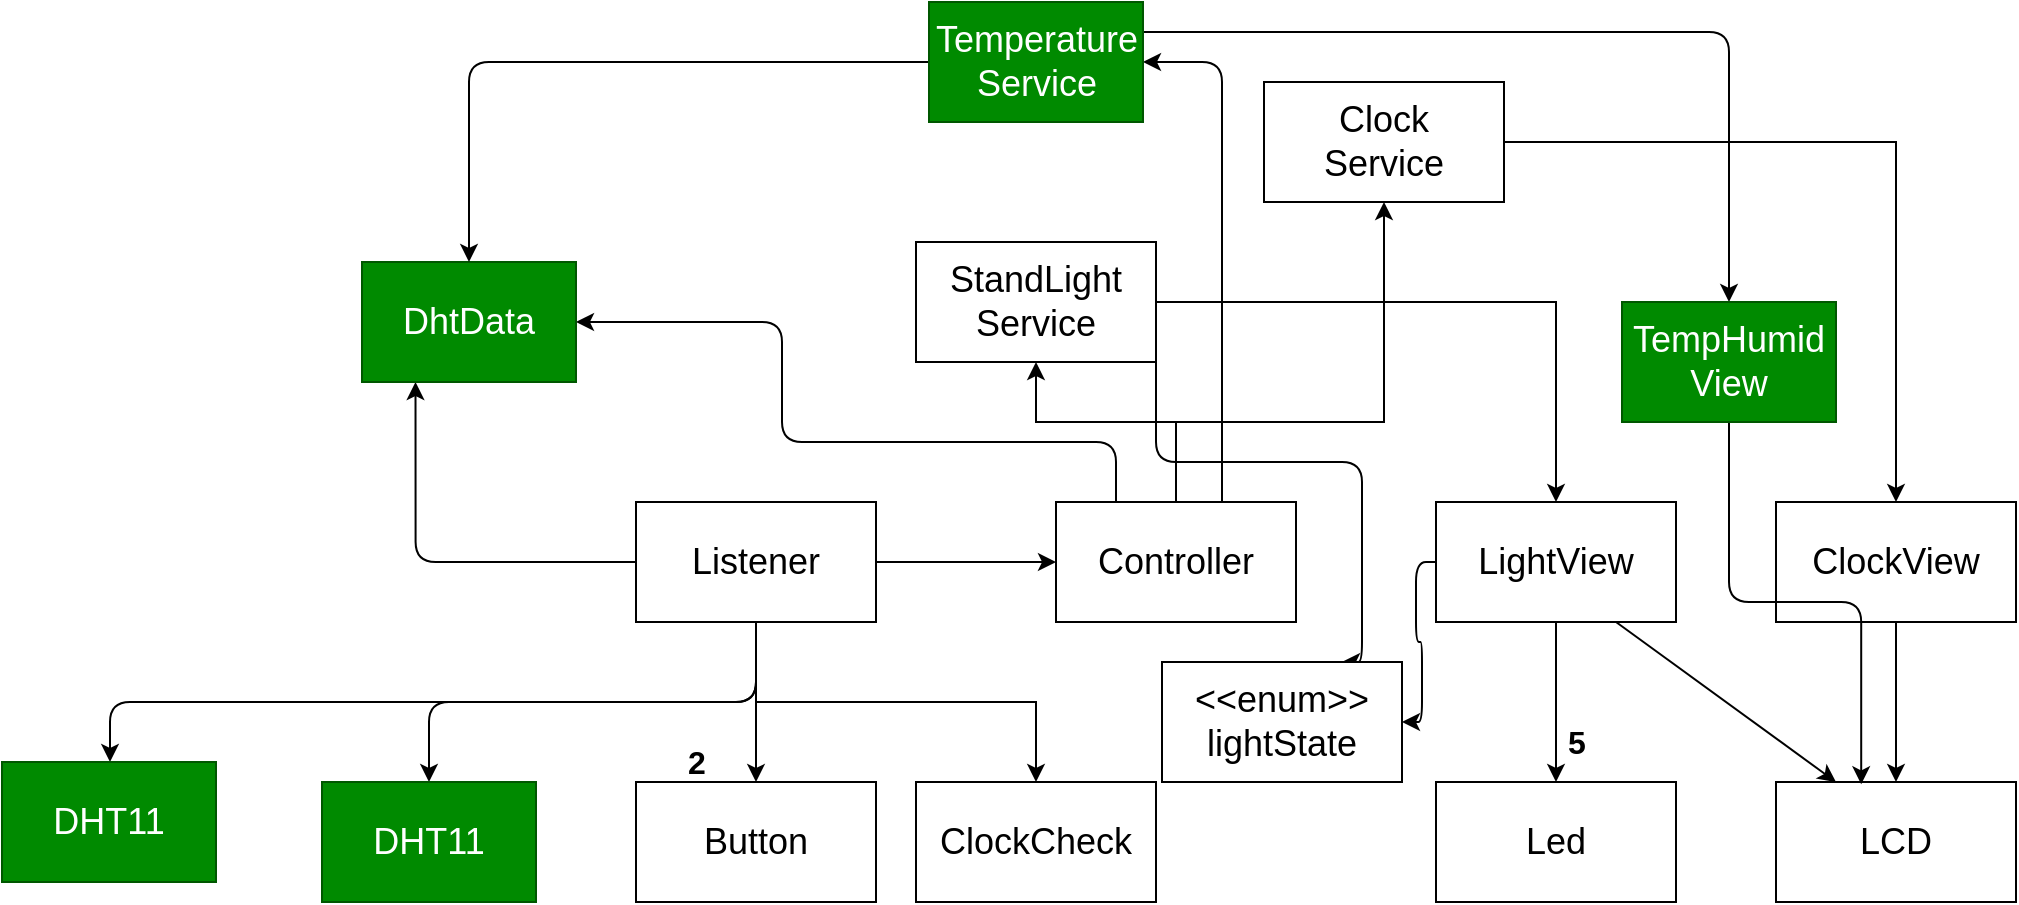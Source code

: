 <mxfile>
    <diagram id="rwZVFnb9-4XuviEcM_qo" name="페이지-1">
        <mxGraphModel dx="2078" dy="346" grid="1" gridSize="10" guides="1" tooltips="1" connect="1" arrows="1" fold="1" page="1" pageScale="1" pageWidth="827" pageHeight="1169" math="0" shadow="0">
            <root>
                <mxCell id="0"/>
                <mxCell id="1" parent="0"/>
                <mxCell id="2" value="Button" style="whiteSpace=wrap;html=1;fontSize=18;" parent="1" vertex="1">
                    <mxGeometry x="137" y="400" width="120" height="60" as="geometry"/>
                </mxCell>
                <mxCell id="6" value="" style="edgeStyle=none;html=1;fontSize=18;" parent="1" source="4" target="2" edge="1">
                    <mxGeometry relative="1" as="geometry"/>
                </mxCell>
                <mxCell id="8" value="" style="edgeStyle=none;html=1;fontSize=18;" parent="1" source="4" target="7" edge="1">
                    <mxGeometry relative="1" as="geometry"/>
                </mxCell>
                <mxCell id="33" style="edgeStyle=orthogonalEdgeStyle;rounded=0;html=1;exitX=0.5;exitY=1;exitDx=0;exitDy=0;entryX=0.5;entryY=0;entryDx=0;entryDy=0;fontSize=16;" parent="1" source="4" target="32" edge="1">
                    <mxGeometry relative="1" as="geometry"/>
                </mxCell>
                <mxCell id="40" style="edgeStyle=orthogonalEdgeStyle;html=1;" parent="1" source="4" target="39" edge="1">
                    <mxGeometry relative="1" as="geometry">
                        <Array as="points">
                            <mxPoint x="197" y="360"/>
                            <mxPoint x="-126" y="360"/>
                        </Array>
                    </mxGeometry>
                </mxCell>
                <mxCell id="JpSZAoGCGu1570imoKka-43" style="edgeStyle=orthogonalEdgeStyle;html=1;entryX=0.25;entryY=1;entryDx=0;entryDy=0;" parent="1" source="4" target="JpSZAoGCGu1570imoKka-41" edge="1">
                    <mxGeometry relative="1" as="geometry"/>
                </mxCell>
                <mxCell id="48" style="edgeStyle=orthogonalEdgeStyle;html=1;exitX=0.5;exitY=1;exitDx=0;exitDy=0;entryX=0.5;entryY=0;entryDx=0;entryDy=0;" edge="1" parent="1" source="4" target="46">
                    <mxGeometry relative="1" as="geometry"/>
                </mxCell>
                <mxCell id="4" value="Listener" style="whiteSpace=wrap;html=1;fontSize=18;" parent="1" vertex="1">
                    <mxGeometry x="137" y="260" width="120" height="60" as="geometry"/>
                </mxCell>
                <mxCell id="24" style="edgeStyle=orthogonalEdgeStyle;rounded=0;html=1;exitX=0.5;exitY=0;exitDx=0;exitDy=0;entryX=0.5;entryY=1;entryDx=0;entryDy=0;fontSize=16;" parent="1" source="7" target="21" edge="1">
                    <mxGeometry relative="1" as="geometry">
                        <Array as="points">
                            <mxPoint x="407" y="220"/>
                            <mxPoint x="511" y="220"/>
                        </Array>
                    </mxGeometry>
                </mxCell>
                <mxCell id="25" style="edgeStyle=orthogonalEdgeStyle;rounded=0;html=1;exitX=0.5;exitY=0;exitDx=0;exitDy=0;entryX=0.5;entryY=1;entryDx=0;entryDy=0;fontSize=16;" parent="1" source="7" target="13" edge="1">
                    <mxGeometry relative="1" as="geometry">
                        <Array as="points">
                            <mxPoint x="407" y="220"/>
                            <mxPoint x="337" y="220"/>
                        </Array>
                    </mxGeometry>
                </mxCell>
                <mxCell id="JpSZAoGCGu1570imoKka-45" style="edgeStyle=orthogonalEdgeStyle;html=1;exitX=0.25;exitY=0;exitDx=0;exitDy=0;entryX=1;entryY=0.5;entryDx=0;entryDy=0;" parent="1" source="7" target="JpSZAoGCGu1570imoKka-41" edge="1">
                    <mxGeometry relative="1" as="geometry">
                        <Array as="points">
                            <mxPoint x="377" y="230"/>
                            <mxPoint x="210" y="230"/>
                            <mxPoint x="210" y="170"/>
                        </Array>
                    </mxGeometry>
                </mxCell>
                <mxCell id="JpSZAoGCGu1570imoKka-46" style="edgeStyle=orthogonalEdgeStyle;html=1;entryX=1;entryY=0.5;entryDx=0;entryDy=0;" parent="1" source="7" target="JpSZAoGCGu1570imoKka-44" edge="1">
                    <mxGeometry relative="1" as="geometry">
                        <Array as="points">
                            <mxPoint x="430" y="40"/>
                        </Array>
                    </mxGeometry>
                </mxCell>
                <mxCell id="7" value="Controller" style="whiteSpace=wrap;html=1;fontSize=18;" parent="1" vertex="1">
                    <mxGeometry x="347" y="260" width="120" height="60" as="geometry"/>
                </mxCell>
                <mxCell id="12" value="" style="edgeStyle=orthogonalEdgeStyle;html=1;fontSize=18;rounded=0;" parent="1" source="9" target="11" edge="1">
                    <mxGeometry relative="1" as="geometry"/>
                </mxCell>
                <mxCell id="34" style="edgeStyle=none;html=1;exitX=0.75;exitY=1;exitDx=0;exitDy=0;entryX=0.25;entryY=0;entryDx=0;entryDy=0;" parent="1" source="9" target="18" edge="1">
                    <mxGeometry relative="1" as="geometry"/>
                </mxCell>
                <mxCell id="45" style="edgeStyle=orthogonalEdgeStyle;html=1;entryX=1;entryY=0.5;entryDx=0;entryDy=0;" parent="1" source="9" target="42" edge="1">
                    <mxGeometry relative="1" as="geometry"/>
                </mxCell>
                <mxCell id="9" value="LightView" style="whiteSpace=wrap;html=1;fontSize=18;" parent="1" vertex="1">
                    <mxGeometry x="537" y="260" width="120" height="60" as="geometry"/>
                </mxCell>
                <mxCell id="11" value="Led" style="whiteSpace=wrap;html=1;fontSize=18;" parent="1" vertex="1">
                    <mxGeometry x="537" y="400" width="120" height="60" as="geometry"/>
                </mxCell>
                <mxCell id="15" style="edgeStyle=orthogonalEdgeStyle;html=1;exitX=1;exitY=0.5;exitDx=0;exitDy=0;entryX=0.5;entryY=0;entryDx=0;entryDy=0;fontSize=18;rounded=0;" parent="1" source="13" target="9" edge="1">
                    <mxGeometry relative="1" as="geometry"/>
                </mxCell>
                <mxCell id="44" style="edgeStyle=orthogonalEdgeStyle;html=1;exitX=1;exitY=1;exitDx=0;exitDy=0;entryX=0.75;entryY=0;entryDx=0;entryDy=0;" parent="1" source="13" target="42" edge="1">
                    <mxGeometry relative="1" as="geometry">
                        <Array as="points">
                            <mxPoint x="397" y="240"/>
                            <mxPoint x="500" y="240"/>
                        </Array>
                    </mxGeometry>
                </mxCell>
                <mxCell id="13" value="StandLight&lt;br&gt;Service" style="whiteSpace=wrap;html=1;fontSize=18;" parent="1" vertex="1">
                    <mxGeometry x="277" y="130" width="120" height="60" as="geometry"/>
                </mxCell>
                <mxCell id="17" value="5" style="text;html=1;align=center;verticalAlign=middle;resizable=0;points=[];autosize=1;strokeColor=none;fillColor=none;fontSize=16;fontStyle=1" parent="1" vertex="1">
                    <mxGeometry x="597" y="370" width="20" height="20" as="geometry"/>
                </mxCell>
                <mxCell id="18" value="LCD" style="whiteSpace=wrap;html=1;fontSize=18;" parent="1" vertex="1">
                    <mxGeometry x="707" y="400" width="120" height="60" as="geometry"/>
                </mxCell>
                <mxCell id="28" style="edgeStyle=orthogonalEdgeStyle;rounded=0;html=1;exitX=1;exitY=0.5;exitDx=0;exitDy=0;entryX=0.5;entryY=0;entryDx=0;entryDy=0;fontSize=16;" parent="1" source="21" target="27" edge="1">
                    <mxGeometry relative="1" as="geometry"/>
                </mxCell>
                <mxCell id="21" value="Clock&lt;br&gt;Service" style="whiteSpace=wrap;html=1;fontSize=18;" parent="1" vertex="1">
                    <mxGeometry x="451" y="50" width="120" height="60" as="geometry"/>
                </mxCell>
                <mxCell id="31" style="edgeStyle=orthogonalEdgeStyle;rounded=0;html=1;exitX=0.5;exitY=1;exitDx=0;exitDy=0;entryX=0.5;entryY=0;entryDx=0;entryDy=0;fontSize=16;" parent="1" source="27" target="18" edge="1">
                    <mxGeometry relative="1" as="geometry"/>
                </mxCell>
                <mxCell id="27" value="ClockView" style="whiteSpace=wrap;html=1;fontSize=18;" parent="1" vertex="1">
                    <mxGeometry x="707" y="260" width="120" height="60" as="geometry"/>
                </mxCell>
                <mxCell id="32" value="ClockCheck" style="whiteSpace=wrap;html=1;fontSize=18;" parent="1" vertex="1">
                    <mxGeometry x="277" y="400" width="120" height="60" as="geometry"/>
                </mxCell>
                <mxCell id="39" value="DHT11" style="whiteSpace=wrap;html=1;fontSize=18;fillColor=#008a00;strokeColor=#005700;fontColor=#ffffff;" parent="1" vertex="1">
                    <mxGeometry x="-180" y="390" width="107" height="60" as="geometry"/>
                </mxCell>
                <mxCell id="41" value="2" style="text;html=1;align=center;verticalAlign=middle;resizable=0;points=[];autosize=1;strokeColor=none;fillColor=none;fontSize=16;fontStyle=1" parent="1" vertex="1">
                    <mxGeometry x="157" y="380" width="20" height="20" as="geometry"/>
                </mxCell>
                <mxCell id="JpSZAoGCGu1570imoKka-41" value="DhtData" style="whiteSpace=wrap;html=1;fontSize=18;fillColor=#008a00;strokeColor=#005700;fontColor=#ffffff;" parent="1" vertex="1">
                    <mxGeometry y="140" width="107" height="60" as="geometry"/>
                </mxCell>
                <mxCell id="JpSZAoGCGu1570imoKka-47" style="edgeStyle=orthogonalEdgeStyle;html=1;" parent="1" source="JpSZAoGCGu1570imoKka-44" target="JpSZAoGCGu1570imoKka-41" edge="1">
                    <mxGeometry relative="1" as="geometry"/>
                </mxCell>
                <mxCell id="JpSZAoGCGu1570imoKka-49" style="edgeStyle=orthogonalEdgeStyle;html=1;exitX=1;exitY=0.25;exitDx=0;exitDy=0;" parent="1" source="JpSZAoGCGu1570imoKka-44" target="JpSZAoGCGu1570imoKka-48" edge="1">
                    <mxGeometry relative="1" as="geometry"/>
                </mxCell>
                <mxCell id="JpSZAoGCGu1570imoKka-44" value="Temperature&lt;br&gt;Service" style="whiteSpace=wrap;html=1;fontSize=18;fillColor=#008a00;strokeColor=#005700;fontColor=#ffffff;" parent="1" vertex="1">
                    <mxGeometry x="283.5" y="10" width="107" height="60" as="geometry"/>
                </mxCell>
                <mxCell id="JpSZAoGCGu1570imoKka-50" style="edgeStyle=orthogonalEdgeStyle;html=1;exitX=0.5;exitY=1;exitDx=0;exitDy=0;entryX=0.355;entryY=0.019;entryDx=0;entryDy=0;entryPerimeter=0;" parent="1" source="JpSZAoGCGu1570imoKka-48" target="18" edge="1">
                    <mxGeometry relative="1" as="geometry"/>
                </mxCell>
                <mxCell id="JpSZAoGCGu1570imoKka-48" value="TempHumid&lt;br&gt;View" style="whiteSpace=wrap;html=1;fontSize=18;fillColor=#008a00;strokeColor=#005700;fontColor=#ffffff;" parent="1" vertex="1">
                    <mxGeometry x="630" y="160" width="107" height="60" as="geometry"/>
                </mxCell>
                <mxCell id="42" value="&amp;lt;&amp;lt;enum&amp;gt;&amp;gt;&lt;br&gt;lightState" style="whiteSpace=wrap;html=1;fontSize=18;" parent="1" vertex="1">
                    <mxGeometry x="400" y="340" width="120" height="60" as="geometry"/>
                </mxCell>
                <mxCell id="46" value="DHT11" style="whiteSpace=wrap;html=1;fontSize=18;fillColor=#008a00;strokeColor=#005700;fontColor=#ffffff;" vertex="1" parent="1">
                    <mxGeometry x="-20" y="400" width="107" height="60" as="geometry"/>
                </mxCell>
            </root>
        </mxGraphModel>
    </diagram>
    <diagram id="JMYObuIH1QSER_L9iBrt" name="페이지-2">
        <mxGraphModel dx="636" dy="291" grid="1" gridSize="10" guides="1" tooltips="1" connect="1" arrows="1" fold="1" page="1" pageScale="1" pageWidth="827" pageHeight="1169" math="0" shadow="0">
            <root>
                <mxCell id="Q607Y2rKxZQUFugG3BdK-0"/>
                <mxCell id="Q607Y2rKxZQUFugG3BdK-1" parent="Q607Y2rKxZQUFugG3BdK-0"/>
                <mxCell id="XUThxh31XiLSm-2z7mRA-0" value="Button" style="whiteSpace=wrap;html=1;fontSize=18;" parent="Q607Y2rKxZQUFugG3BdK-1" vertex="1">
                    <mxGeometry x="150" y="220" width="120" height="60" as="geometry"/>
                </mxCell>
                <mxCell id="XUThxh31XiLSm-2z7mRA-1" value="" style="edgeStyle=none;html=1;fontSize=18;" parent="Q607Y2rKxZQUFugG3BdK-1" source="XUThxh31XiLSm-2z7mRA-2" target="XUThxh31XiLSm-2z7mRA-0" edge="1">
                    <mxGeometry relative="1" as="geometry"/>
                </mxCell>
                <mxCell id="Xn4zP_rzqBb-KwKWEkbt-1" style="edgeStyle=orthogonalEdgeStyle;rounded=0;html=1;exitX=1;exitY=0.5;exitDx=0;exitDy=0;fontSize=18;" parent="Q607Y2rKxZQUFugG3BdK-1" source="XUThxh31XiLSm-2z7mRA-2" target="Xn4zP_rzqBb-KwKWEkbt-0" edge="1">
                    <mxGeometry relative="1" as="geometry"/>
                </mxCell>
                <mxCell id="XUThxh31XiLSm-2z7mRA-2" value="Listener" style="whiteSpace=wrap;html=1;fontSize=18;" parent="Q607Y2rKxZQUFugG3BdK-1" vertex="1">
                    <mxGeometry x="150" y="80" width="120" height="60" as="geometry"/>
                </mxCell>
                <mxCell id="XUThxh31XiLSm-2z7mRA-3" value="LED" style="whiteSpace=wrap;html=1;fontSize=18;" parent="Q607Y2rKxZQUFugG3BdK-1" vertex="1">
                    <mxGeometry x="540" y="220" width="120" height="60" as="geometry"/>
                </mxCell>
                <mxCell id="XUThxh31XiLSm-2z7mRA-6" value="이벤트 감시 기능" style="text;html=1;align=center;verticalAlign=middle;resizable=0;points=[];autosize=1;strokeColor=none;fillColor=none;fontSize=18;" parent="Q607Y2rKxZQUFugG3BdK-1" vertex="1">
                    <mxGeometry x="130" y="50" width="150" height="30" as="geometry"/>
                </mxCell>
                <mxCell id="z8fZrk0xQkMEeZACTWGU-1" style="edgeStyle=orthogonalEdgeStyle;rounded=0;html=1;exitX=1;exitY=0.5;exitDx=0;exitDy=0;entryX=0;entryY=0.5;entryDx=0;entryDy=0;fontSize=18;" parent="Q607Y2rKxZQUFugG3BdK-1" source="Xn4zP_rzqBb-KwKWEkbt-0" target="z8fZrk0xQkMEeZACTWGU-0" edge="1">
                    <mxGeometry relative="1" as="geometry"/>
                </mxCell>
                <mxCell id="Xn4zP_rzqBb-KwKWEkbt-0" value="controller" style="whiteSpace=wrap;html=1;fontSize=18;" parent="Q607Y2rKxZQUFugG3BdK-1" vertex="1">
                    <mxGeometry x="350" y="80" width="120" height="60" as="geometry"/>
                </mxCell>
                <mxCell id="z8fZrk0xQkMEeZACTWGU-2" style="edgeStyle=orthogonalEdgeStyle;rounded=0;html=1;exitX=0.5;exitY=1;exitDx=0;exitDy=0;fontSize=18;" parent="Q607Y2rKxZQUFugG3BdK-1" source="z8fZrk0xQkMEeZACTWGU-0" target="XUThxh31XiLSm-2z7mRA-3" edge="1">
                    <mxGeometry relative="1" as="geometry"/>
                </mxCell>
                <mxCell id="z8fZrk0xQkMEeZACTWGU-0" value="View" style="whiteSpace=wrap;html=1;fontSize=18;" parent="Q607Y2rKxZQUFugG3BdK-1" vertex="1">
                    <mxGeometry x="540" y="80" width="120" height="60" as="geometry"/>
                </mxCell>
                <mxCell id="Mj13Q_bmfDrJVbiAXAjX-0" value="Data 분배" style="text;html=1;align=center;verticalAlign=middle;resizable=0;points=[];autosize=1;strokeColor=none;fillColor=none;fontSize=18;" parent="Q607Y2rKxZQUFugG3BdK-1" vertex="1">
                    <mxGeometry x="369" y="50" width="90" height="30" as="geometry"/>
                </mxCell>
                <mxCell id="Mj13Q_bmfDrJVbiAXAjX-1" value="출력 담당" style="text;html=1;align=center;verticalAlign=middle;resizable=0;points=[];autosize=1;strokeColor=none;fillColor=none;fontSize=18;" parent="Q607Y2rKxZQUFugG3BdK-1" vertex="1">
                    <mxGeometry x="555" y="50" width="90" height="30" as="geometry"/>
                </mxCell>
                <mxCell id="Mj13Q_bmfDrJVbiAXAjX-2" value="밝기 조정 버튼" style="text;html=1;align=center;verticalAlign=middle;resizable=0;points=[];autosize=1;strokeColor=none;fillColor=none;fontSize=18;" parent="Q607Y2rKxZQUFugG3BdK-1" vertex="1">
                    <mxGeometry x="150" y="280" width="130" height="30" as="geometry"/>
                </mxCell>
                <mxCell id="Mj13Q_bmfDrJVbiAXAjX-3" value="밝기에 따른 LED 개수 On/Off" style="text;html=1;align=center;verticalAlign=middle;resizable=0;points=[];autosize=1;strokeColor=none;fillColor=none;fontSize=18;" parent="Q607Y2rKxZQUFugG3BdK-1" vertex="1">
                    <mxGeometry x="480" y="280" width="250" height="30" as="geometry"/>
                </mxCell>
                <mxCell id="Mj13Q_bmfDrJVbiAXAjX-4" value="1" style="text;html=1;align=center;verticalAlign=middle;resizable=0;points=[];autosize=1;strokeColor=none;fillColor=none;" parent="Q607Y2rKxZQUFugG3BdK-1" vertex="1">
                    <mxGeometry x="210" y="200" width="20" height="20" as="geometry"/>
                </mxCell>
                <mxCell id="Mj13Q_bmfDrJVbiAXAjX-5" value="1" style="text;html=1;align=center;verticalAlign=middle;resizable=0;points=[];autosize=1;strokeColor=none;fillColor=none;" parent="Q607Y2rKxZQUFugG3BdK-1" vertex="1">
                    <mxGeometry x="210" y="140" width="20" height="20" as="geometry"/>
                </mxCell>
                <mxCell id="Mj13Q_bmfDrJVbiAXAjX-6" value="1" style="text;html=1;align=center;verticalAlign=middle;resizable=0;points=[];autosize=1;strokeColor=none;fillColor=none;" parent="Q607Y2rKxZQUFugG3BdK-1" vertex="1">
                    <mxGeometry x="600" y="140" width="20" height="20" as="geometry"/>
                </mxCell>
                <mxCell id="Mj13Q_bmfDrJVbiAXAjX-7" value="5" style="text;html=1;align=center;verticalAlign=middle;resizable=0;points=[];autosize=1;strokeColor=none;fillColor=none;" parent="Q607Y2rKxZQUFugG3BdK-1" vertex="1">
                    <mxGeometry x="600" y="200" width="20" height="20" as="geometry"/>
                </mxCell>
                <mxCell id="Mj13Q_bmfDrJVbiAXAjX-9" value="상태머신" style="text;html=1;align=center;verticalAlign=middle;resizable=0;points=[];autosize=1;strokeColor=none;fillColor=none;fontSize=18;" parent="Q607Y2rKxZQUFugG3BdK-1" vertex="1">
                    <mxGeometry x="369" y="140" width="90" height="30" as="geometry"/>
                </mxCell>
                <mxCell id="Mj13Q_bmfDrJVbiAXAjX-10" value="Button" style="whiteSpace=wrap;html=1;fontSize=18;" parent="Q607Y2rKxZQUFugG3BdK-1" vertex="1">
                    <mxGeometry x="100" y="800" width="120" height="60" as="geometry"/>
                </mxCell>
                <mxCell id="Mj13Q_bmfDrJVbiAXAjX-11" value="" style="edgeStyle=none;html=1;fontSize=18;" parent="Q607Y2rKxZQUFugG3BdK-1" source="Mj13Q_bmfDrJVbiAXAjX-13" target="Mj13Q_bmfDrJVbiAXAjX-10" edge="1">
                    <mxGeometry relative="1" as="geometry"/>
                </mxCell>
                <mxCell id="Mj13Q_bmfDrJVbiAXAjX-12" style="edgeStyle=orthogonalEdgeStyle;rounded=0;html=1;exitX=1;exitY=0.5;exitDx=0;exitDy=0;fontSize=18;" parent="Q607Y2rKxZQUFugG3BdK-1" source="Mj13Q_bmfDrJVbiAXAjX-13" target="Mj13Q_bmfDrJVbiAXAjX-17" edge="1">
                    <mxGeometry relative="1" as="geometry"/>
                </mxCell>
                <mxCell id="Mj13Q_bmfDrJVbiAXAjX-13" value="Listener" style="whiteSpace=wrap;html=1;fontSize=18;" parent="Q607Y2rKxZQUFugG3BdK-1" vertex="1">
                    <mxGeometry x="100" y="660" width="120" height="60" as="geometry"/>
                </mxCell>
                <mxCell id="Mj13Q_bmfDrJVbiAXAjX-14" value="LED" style="whiteSpace=wrap;html=1;fontSize=18;" parent="Q607Y2rKxZQUFugG3BdK-1" vertex="1">
                    <mxGeometry x="490" y="800" width="120" height="60" as="geometry"/>
                </mxCell>
                <mxCell id="Mj13Q_bmfDrJVbiAXAjX-15" value="이벤트 감시 기능" style="text;html=1;align=center;verticalAlign=middle;resizable=0;points=[];autosize=1;strokeColor=none;fillColor=none;fontSize=18;" parent="Q607Y2rKxZQUFugG3BdK-1" vertex="1">
                    <mxGeometry x="80" y="630" width="150" height="30" as="geometry"/>
                </mxCell>
                <mxCell id="Mj13Q_bmfDrJVbiAXAjX-31" style="edgeStyle=none;html=1;exitX=0.5;exitY=0;exitDx=0;exitDy=0;entryX=0.5;entryY=1;entryDx=0;entryDy=0;" parent="Q607Y2rKxZQUFugG3BdK-1" source="Mj13Q_bmfDrJVbiAXAjX-17" target="Mj13Q_bmfDrJVbiAXAjX-30" edge="1">
                    <mxGeometry relative="1" as="geometry"/>
                </mxCell>
                <mxCell id="Mj13Q_bmfDrJVbiAXAjX-17" value="Controller" style="whiteSpace=wrap;html=1;fontSize=18;" parent="Q607Y2rKxZQUFugG3BdK-1" vertex="1">
                    <mxGeometry x="300" y="660" width="120" height="60" as="geometry"/>
                </mxCell>
                <mxCell id="Mj13Q_bmfDrJVbiAXAjX-18" style="edgeStyle=orthogonalEdgeStyle;rounded=0;html=1;exitX=0.5;exitY=1;exitDx=0;exitDy=0;fontSize=18;" parent="Q607Y2rKxZQUFugG3BdK-1" source="Mj13Q_bmfDrJVbiAXAjX-19" target="Mj13Q_bmfDrJVbiAXAjX-14" edge="1">
                    <mxGeometry relative="1" as="geometry"/>
                </mxCell>
                <mxCell id="Mj13Q_bmfDrJVbiAXAjX-35" style="edgeStyle=orthogonalEdgeStyle;rounded=0;html=1;exitX=0.75;exitY=0;exitDx=0;exitDy=0;entryX=0.75;entryY=1;entryDx=0;entryDy=0;" parent="Q607Y2rKxZQUFugG3BdK-1" source="Mj13Q_bmfDrJVbiAXAjX-19" target="Mj13Q_bmfDrJVbiAXAjX-33" edge="1">
                    <mxGeometry relative="1" as="geometry"/>
                </mxCell>
                <mxCell id="Mj13Q_bmfDrJVbiAXAjX-19" value="View" style="whiteSpace=wrap;html=1;fontSize=18;" parent="Q607Y2rKxZQUFugG3BdK-1" vertex="1">
                    <mxGeometry x="490" y="660" width="120" height="60" as="geometry"/>
                </mxCell>
                <mxCell id="Mj13Q_bmfDrJVbiAXAjX-20" value="Data 분배" style="text;html=1;align=center;verticalAlign=middle;resizable=0;points=[];autosize=1;strokeColor=none;fillColor=none;fontSize=18;" parent="Q607Y2rKxZQUFugG3BdK-1" vertex="1">
                    <mxGeometry x="316" y="720" width="90" height="30" as="geometry"/>
                </mxCell>
                <mxCell id="Mj13Q_bmfDrJVbiAXAjX-21" value="출력 담당" style="text;html=1;align=center;verticalAlign=middle;resizable=0;points=[];autosize=1;strokeColor=none;fillColor=none;fontSize=18;" parent="Q607Y2rKxZQUFugG3BdK-1" vertex="1">
                    <mxGeometry x="611" y="680" width="90" height="30" as="geometry"/>
                </mxCell>
                <mxCell id="Mj13Q_bmfDrJVbiAXAjX-22" value="밝기 조정 버튼" style="text;html=1;align=center;verticalAlign=middle;resizable=0;points=[];autosize=1;strokeColor=none;fillColor=none;fontSize=18;" parent="Q607Y2rKxZQUFugG3BdK-1" vertex="1">
                    <mxGeometry x="100" y="860" width="130" height="30" as="geometry"/>
                </mxCell>
                <mxCell id="Mj13Q_bmfDrJVbiAXAjX-23" value="밝기에 따른 LED 개수 On/Off" style="text;html=1;align=center;verticalAlign=middle;resizable=0;points=[];autosize=1;strokeColor=none;fillColor=none;fontSize=18;" parent="Q607Y2rKxZQUFugG3BdK-1" vertex="1">
                    <mxGeometry x="430" y="860" width="250" height="30" as="geometry"/>
                </mxCell>
                <mxCell id="Mj13Q_bmfDrJVbiAXAjX-24" value="1" style="text;html=1;align=center;verticalAlign=middle;resizable=0;points=[];autosize=1;strokeColor=none;fillColor=none;" parent="Q607Y2rKxZQUFugG3BdK-1" vertex="1">
                    <mxGeometry x="160" y="780" width="20" height="20" as="geometry"/>
                </mxCell>
                <mxCell id="Mj13Q_bmfDrJVbiAXAjX-25" value="1" style="text;html=1;align=center;verticalAlign=middle;resizable=0;points=[];autosize=1;strokeColor=none;fillColor=none;" parent="Q607Y2rKxZQUFugG3BdK-1" vertex="1">
                    <mxGeometry x="160" y="720" width="20" height="20" as="geometry"/>
                </mxCell>
                <mxCell id="Mj13Q_bmfDrJVbiAXAjX-26" value="1" style="text;html=1;align=center;verticalAlign=middle;resizable=0;points=[];autosize=1;strokeColor=none;fillColor=none;" parent="Q607Y2rKxZQUFugG3BdK-1" vertex="1">
                    <mxGeometry x="550" y="720" width="20" height="20" as="geometry"/>
                </mxCell>
                <mxCell id="Mj13Q_bmfDrJVbiAXAjX-27" value="5" style="text;html=1;align=center;verticalAlign=middle;resizable=0;points=[];autosize=1;strokeColor=none;fillColor=none;" parent="Q607Y2rKxZQUFugG3BdK-1" vertex="1">
                    <mxGeometry x="550" y="780" width="20" height="20" as="geometry"/>
                </mxCell>
                <mxCell id="Mj13Q_bmfDrJVbiAXAjX-28" value="상태머신" style="text;html=1;align=center;verticalAlign=middle;resizable=0;points=[];autosize=1;strokeColor=none;fillColor=none;fontSize=18;" parent="Q607Y2rKxZQUFugG3BdK-1" vertex="1">
                    <mxGeometry x="300" y="490" width="90" height="30" as="geometry"/>
                </mxCell>
                <mxCell id="Mj13Q_bmfDrJVbiAXAjX-32" style="edgeStyle=orthogonalEdgeStyle;html=1;exitX=1;exitY=0.5;exitDx=0;exitDy=0;entryX=0.5;entryY=0;entryDx=0;entryDy=0;rounded=0;" parent="Q607Y2rKxZQUFugG3BdK-1" source="Mj13Q_bmfDrJVbiAXAjX-30" target="Mj13Q_bmfDrJVbiAXAjX-19" edge="1">
                    <mxGeometry relative="1" as="geometry"/>
                </mxCell>
                <mxCell id="Mj13Q_bmfDrJVbiAXAjX-34" style="edgeStyle=orthogonalEdgeStyle;rounded=0;html=1;exitX=0.75;exitY=0;exitDx=0;exitDy=0;entryX=0;entryY=0.5;entryDx=0;entryDy=0;" parent="Q607Y2rKxZQUFugG3BdK-1" source="Mj13Q_bmfDrJVbiAXAjX-30" target="Mj13Q_bmfDrJVbiAXAjX-33" edge="1">
                    <mxGeometry relative="1" as="geometry"/>
                </mxCell>
                <mxCell id="Mj13Q_bmfDrJVbiAXAjX-30" value="Service" style="whiteSpace=wrap;html=1;fontSize=18;" parent="Q607Y2rKxZQUFugG3BdK-1" vertex="1">
                    <mxGeometry x="300" y="520" width="120" height="60" as="geometry"/>
                </mxCell>
                <mxCell id="Mj13Q_bmfDrJVbiAXAjX-33" value="&amp;lt;&amp;lt;enum&amp;gt;&amp;gt;&lt;br&gt;lightState" style="whiteSpace=wrap;html=1;fontSize=18;" parent="Q607Y2rKxZQUFugG3BdK-1" vertex="1">
                    <mxGeometry x="490" y="460" width="120" height="60" as="geometry"/>
                </mxCell>
            </root>
        </mxGraphModel>
    </diagram>
</mxfile>